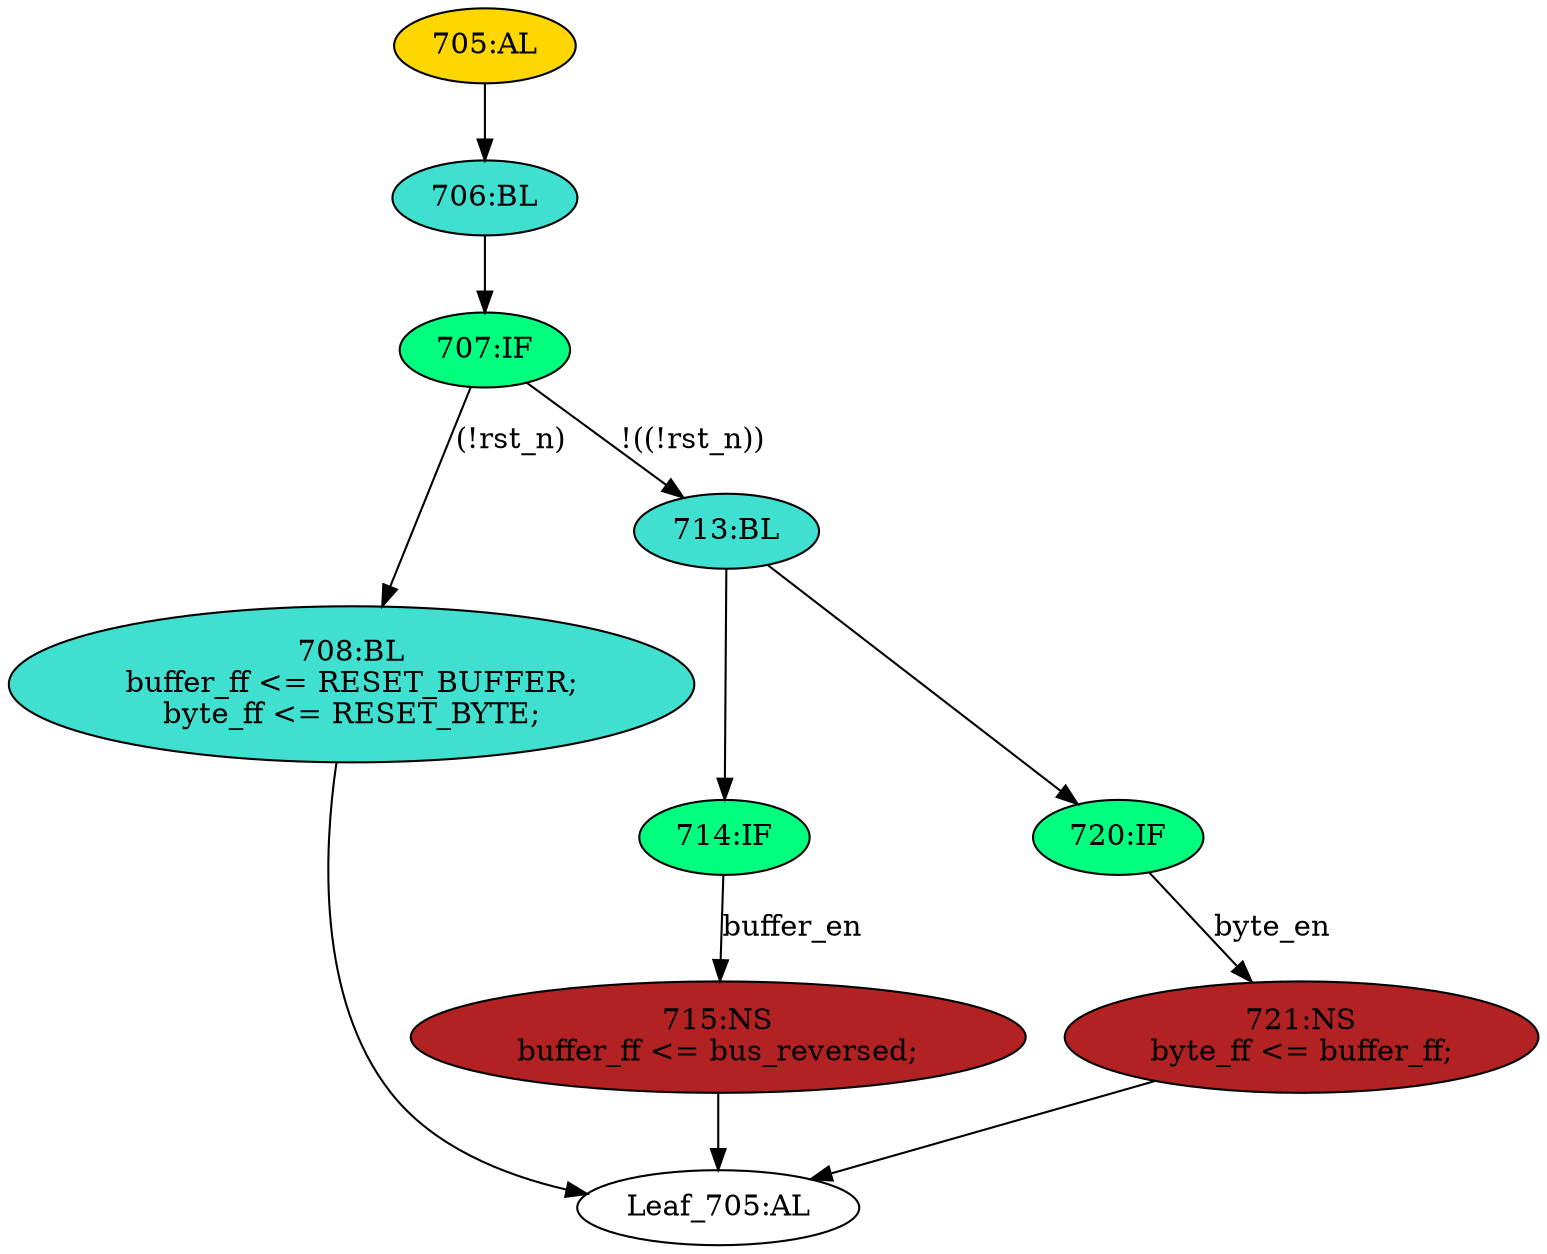 strict digraph "" {
	node [label="\N"];
	"721:NS"	 [ast="<pyverilog.vparser.ast.NonblockingSubstitution object at 0x7f01261e3a50>",
		fillcolor=firebrick,
		label="721:NS
byte_ff <= buffer_ff;",
		statements="[<pyverilog.vparser.ast.NonblockingSubstitution object at 0x7f01261e3a50>]",
		style=filled,
		typ=NonblockingSubstitution];
	"Leaf_705:AL"	 [def_var="['byte_ff', 'buffer_ff']",
		label="Leaf_705:AL"];
	"721:NS" -> "Leaf_705:AL"	 [cond="[]",
		lineno=None];
	"708:BL"	 [ast="<pyverilog.vparser.ast.Block object at 0x7f01261e87d0>",
		fillcolor=turquoise,
		label="708:BL
buffer_ff <= RESET_BUFFER;
byte_ff <= RESET_BYTE;",
		statements="[<pyverilog.vparser.ast.NonblockingSubstitution object at 0x7f0126298a90>, <pyverilog.vparser.ast.NonblockingSubstitution object \
at 0x7f01261e8690>]",
		style=filled,
		typ=Block];
	"708:BL" -> "Leaf_705:AL"	 [cond="[]",
		lineno=None];
	"706:BL"	 [ast="<pyverilog.vparser.ast.Block object at 0x7f01261e8810>",
		fillcolor=turquoise,
		label="706:BL",
		statements="[]",
		style=filled,
		typ=Block];
	"707:IF"	 [ast="<pyverilog.vparser.ast.IfStatement object at 0x7f01261e8850>",
		fillcolor=springgreen,
		label="707:IF",
		statements="[]",
		style=filled,
		typ=IfStatement];
	"706:BL" -> "707:IF"	 [cond="[]",
		lineno=None];
	"705:AL"	 [ast="<pyverilog.vparser.ast.Always object at 0x7f01261e8c50>",
		clk_sens=False,
		fillcolor=gold,
		label="705:AL",
		sens="['clk']",
		statements="[]",
		style=filled,
		typ=Always,
		use_var="['rst_n', 'buffer_ff', 'buffer_en', 'bus_reversed', 'RESET_BUFFER', 'byte_en', 'RESET_BYTE']"];
	"705:AL" -> "706:BL"	 [cond="[]",
		lineno=None];
	"714:IF"	 [ast="<pyverilog.vparser.ast.IfStatement object at 0x7f01261e8910>",
		fillcolor=springgreen,
		label="714:IF",
		statements="[]",
		style=filled,
		typ=IfStatement];
	"715:NS"	 [ast="<pyverilog.vparser.ast.NonblockingSubstitution object at 0x7f01261e8990>",
		fillcolor=firebrick,
		label="715:NS
buffer_ff <= bus_reversed;",
		statements="[<pyverilog.vparser.ast.NonblockingSubstitution object at 0x7f01261e8990>]",
		style=filled,
		typ=NonblockingSubstitution];
	"714:IF" -> "715:NS"	 [cond="['buffer_en']",
		label=buffer_en,
		lineno=714];
	"720:IF"	 [ast="<pyverilog.vparser.ast.IfStatement object at 0x7f01261e8b50>",
		fillcolor=springgreen,
		label="720:IF",
		statements="[]",
		style=filled,
		typ=IfStatement];
	"720:IF" -> "721:NS"	 [cond="['byte_en']",
		label=byte_en,
		lineno=720];
	"707:IF" -> "708:BL"	 [cond="['rst_n']",
		label="(!rst_n)",
		lineno=707];
	"713:BL"	 [ast="<pyverilog.vparser.ast.Block object at 0x7f01261e88d0>",
		fillcolor=turquoise,
		label="713:BL",
		statements="[]",
		style=filled,
		typ=Block];
	"707:IF" -> "713:BL"	 [cond="['rst_n']",
		label="!((!rst_n))",
		lineno=707];
	"715:NS" -> "Leaf_705:AL"	 [cond="[]",
		lineno=None];
	"713:BL" -> "714:IF"	 [cond="[]",
		lineno=None];
	"713:BL" -> "720:IF"	 [cond="[]",
		lineno=None];
}
